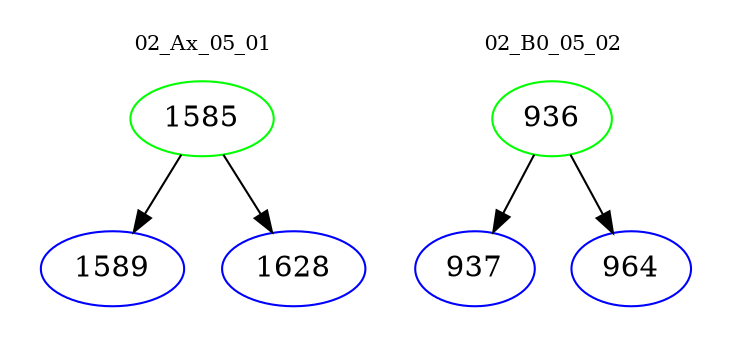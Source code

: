 digraph{
subgraph cluster_0 {
color = white
label = "02_Ax_05_01";
fontsize=10;
T0_1585 [label="1585", color="green"]
T0_1585 -> T0_1589 [color="black"]
T0_1589 [label="1589", color="blue"]
T0_1585 -> T0_1628 [color="black"]
T0_1628 [label="1628", color="blue"]
}
subgraph cluster_1 {
color = white
label = "02_B0_05_02";
fontsize=10;
T1_936 [label="936", color="green"]
T1_936 -> T1_937 [color="black"]
T1_937 [label="937", color="blue"]
T1_936 -> T1_964 [color="black"]
T1_964 [label="964", color="blue"]
}
}
